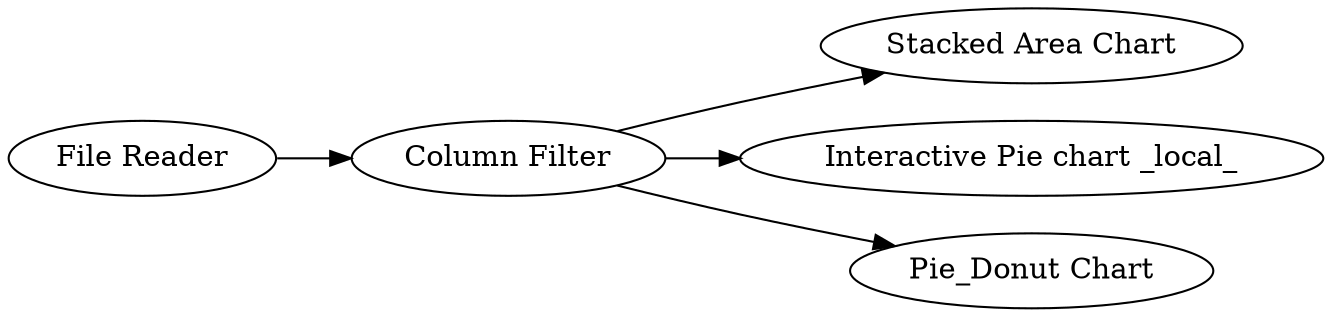digraph {
	"5468625124188987227_4" [label="Stacked Area Chart"]
	"5468625124188987227_2" [label="Column Filter"]
	"5468625124188987227_5" [label="Interactive Pie chart _local_"]
	"5468625124188987227_3" [label="Pie_Donut Chart"]
	"5468625124188987227_1" [label="File Reader"]
	"5468625124188987227_1" -> "5468625124188987227_2"
	"5468625124188987227_2" -> "5468625124188987227_5"
	"5468625124188987227_2" -> "5468625124188987227_4"
	"5468625124188987227_2" -> "5468625124188987227_3"
	rankdir=LR
}
